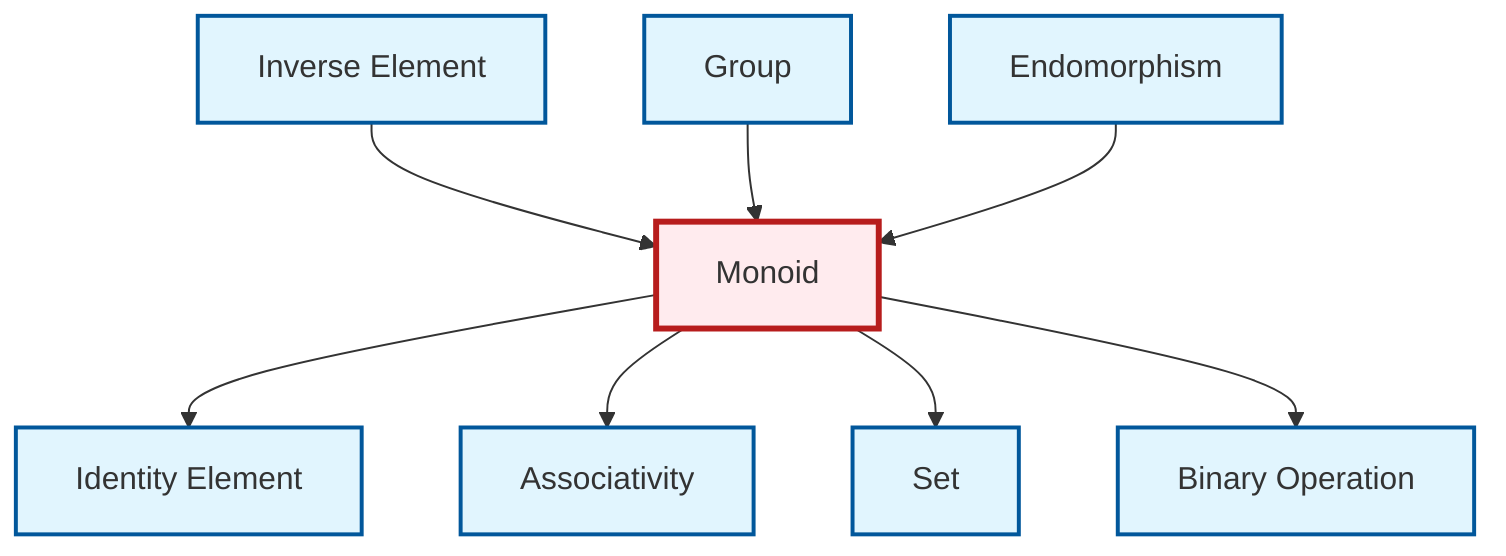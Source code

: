 graph TD
    classDef definition fill:#e1f5fe,stroke:#01579b,stroke-width:2px
    classDef theorem fill:#f3e5f5,stroke:#4a148c,stroke-width:2px
    classDef axiom fill:#fff3e0,stroke:#e65100,stroke-width:2px
    classDef example fill:#e8f5e9,stroke:#1b5e20,stroke-width:2px
    classDef current fill:#ffebee,stroke:#b71c1c,stroke-width:3px
    def-set["Set"]:::definition
    def-identity-element["Identity Element"]:::definition
    def-endomorphism["Endomorphism"]:::definition
    def-inverse-element["Inverse Element"]:::definition
    def-binary-operation["Binary Operation"]:::definition
    def-monoid["Monoid"]:::definition
    def-group["Group"]:::definition
    def-associativity["Associativity"]:::definition
    def-inverse-element --> def-monoid
    def-monoid --> def-identity-element
    def-monoid --> def-associativity
    def-group --> def-monoid
    def-monoid --> def-set
    def-endomorphism --> def-monoid
    def-monoid --> def-binary-operation
    class def-monoid current